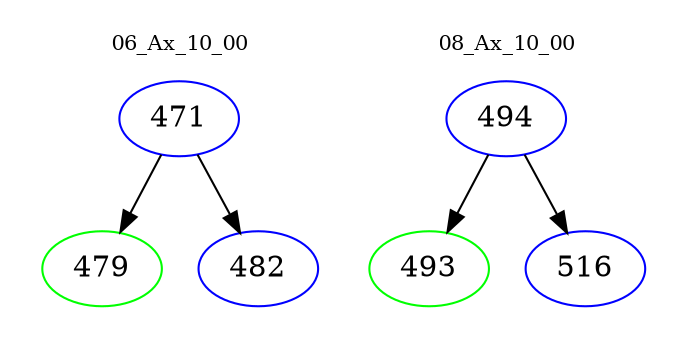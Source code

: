 digraph{
subgraph cluster_0 {
color = white
label = "06_Ax_10_00";
fontsize=10;
T0_471 [label="471", color="blue"]
T0_471 -> T0_479 [color="black"]
T0_479 [label="479", color="green"]
T0_471 -> T0_482 [color="black"]
T0_482 [label="482", color="blue"]
}
subgraph cluster_1 {
color = white
label = "08_Ax_10_00";
fontsize=10;
T1_494 [label="494", color="blue"]
T1_494 -> T1_493 [color="black"]
T1_493 [label="493", color="green"]
T1_494 -> T1_516 [color="black"]
T1_516 [label="516", color="blue"]
}
}
